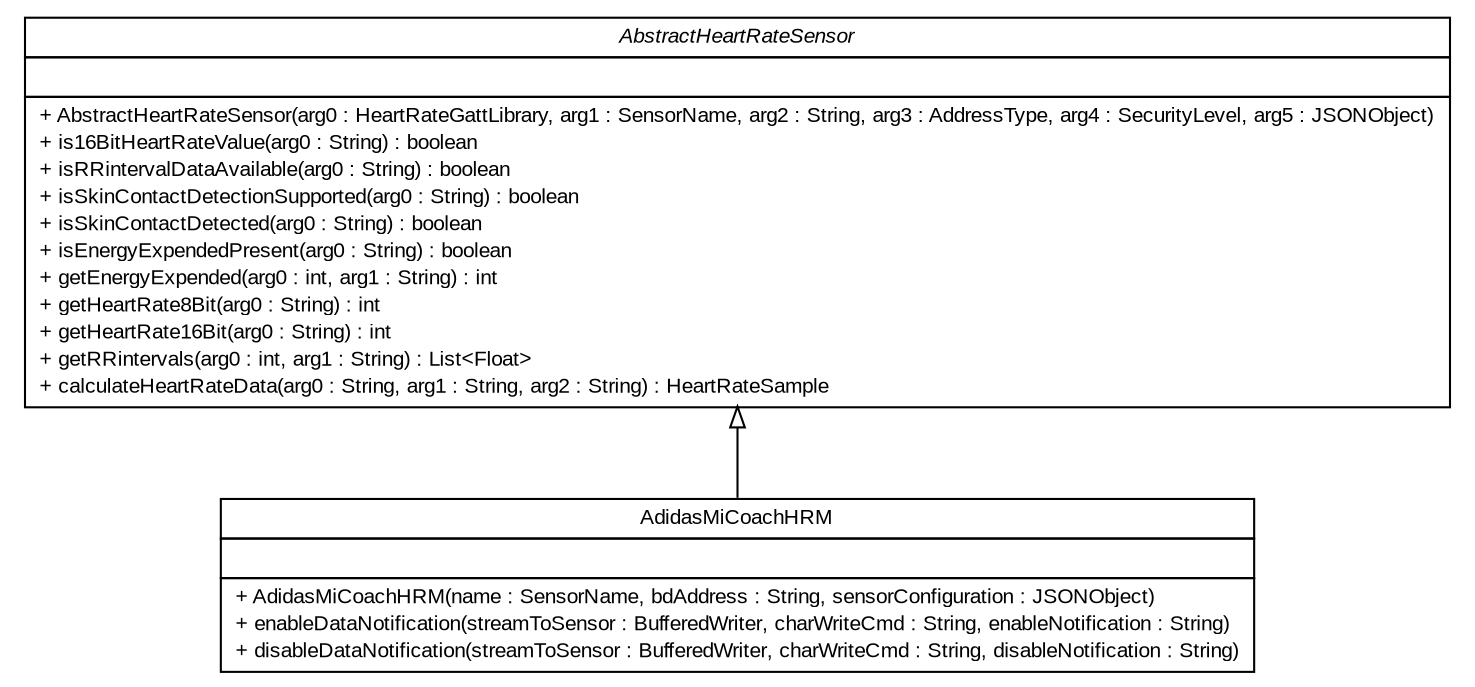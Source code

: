 #!/usr/local/bin/dot
#
# Class diagram 
# Generated by UMLGraph version R5_6 (http://www.umlgraph.org/)
#

digraph G {
	edge [fontname="arial",fontsize=10,labelfontname="arial",labelfontsize=10];
	node [fontname="arial",fontsize=10,shape=plaintext];
	nodesep=0.25;
	ranksep=0.5;
	// de.fhg.fit.biomos.sensorplatform.sensor.AdidasMiCoachHRM
	c4 [label=<<table title="de.fhg.fit.biomos.sensorplatform.sensor.AdidasMiCoachHRM" border="0" cellborder="1" cellspacing="0" cellpadding="2" port="p" href="./AdidasMiCoachHRM.html">
		<tr><td><table border="0" cellspacing="0" cellpadding="1">
<tr><td align="center" balign="center"> AdidasMiCoachHRM </td></tr>
		</table></td></tr>
		<tr><td><table border="0" cellspacing="0" cellpadding="1">
<tr><td align="left" balign="left">  </td></tr>
		</table></td></tr>
		<tr><td><table border="0" cellspacing="0" cellpadding="1">
<tr><td align="left" balign="left"> + AdidasMiCoachHRM(name : SensorName, bdAddress : String, sensorConfiguration : JSONObject) </td></tr>
<tr><td align="left" balign="left"> + enableDataNotification(streamToSensor : BufferedWriter, charWriteCmd : String, enableNotification : String) </td></tr>
<tr><td align="left" balign="left"> + disableDataNotification(streamToSensor : BufferedWriter, charWriteCmd : String, disableNotification : String) </td></tr>
		</table></td></tr>
		</table>>, URL="./AdidasMiCoachHRM.html", fontname="arial", fontcolor="black", fontsize=10.0];
	//de.fhg.fit.biomos.sensorplatform.sensor.AdidasMiCoachHRM extends de.fhg.fit.biomos.sensorplatform.sensor.AbstractHeartRateSensor
	c5:p -> c4:p [dir=back,arrowtail=empty];
	// de.fhg.fit.biomos.sensorplatform.sensor.AbstractHeartRateSensor
	c5 [label=<<table title="de.fhg.fit.biomos.sensorplatform.sensor.AbstractHeartRateSensor" border="0" cellborder="1" cellspacing="0" cellpadding="2" port="p" href="http://java.sun.com/j2se/1.4.2/docs/api/de/fhg/fit/biomos/sensorplatform/sensor/AbstractHeartRateSensor.html">
		<tr><td><table border="0" cellspacing="0" cellpadding="1">
<tr><td align="center" balign="center"><font face="arial italic"> AbstractHeartRateSensor </font></td></tr>
		</table></td></tr>
		<tr><td><table border="0" cellspacing="0" cellpadding="1">
<tr><td align="left" balign="left">  </td></tr>
		</table></td></tr>
		<tr><td><table border="0" cellspacing="0" cellpadding="1">
<tr><td align="left" balign="left"> + AbstractHeartRateSensor(arg0 : HeartRateGattLibrary, arg1 : SensorName, arg2 : String, arg3 : AddressType, arg4 : SecurityLevel, arg5 : JSONObject) </td></tr>
<tr><td align="left" balign="left"> + is16BitHeartRateValue(arg0 : String) : boolean </td></tr>
<tr><td align="left" balign="left"> + isRRintervalDataAvailable(arg0 : String) : boolean </td></tr>
<tr><td align="left" balign="left"> + isSkinContactDetectionSupported(arg0 : String) : boolean </td></tr>
<tr><td align="left" balign="left"> + isSkinContactDetected(arg0 : String) : boolean </td></tr>
<tr><td align="left" balign="left"> + isEnergyExpendedPresent(arg0 : String) : boolean </td></tr>
<tr><td align="left" balign="left"> + getEnergyExpended(arg0 : int, arg1 : String) : int </td></tr>
<tr><td align="left" balign="left"> + getHeartRate8Bit(arg0 : String) : int </td></tr>
<tr><td align="left" balign="left"> + getHeartRate16Bit(arg0 : String) : int </td></tr>
<tr><td align="left" balign="left"> + getRRintervals(arg0 : int, arg1 : String) : List&lt;Float&gt; </td></tr>
<tr><td align="left" balign="left"> + calculateHeartRateData(arg0 : String, arg1 : String, arg2 : String) : HeartRateSample </td></tr>
		</table></td></tr>
		</table>>, URL="http://java.sun.com/j2se/1.4.2/docs/api/de/fhg/fit/biomos/sensorplatform/sensor/AbstractHeartRateSensor.html", fontname="arial", fontcolor="black", fontsize=10.0];
}

